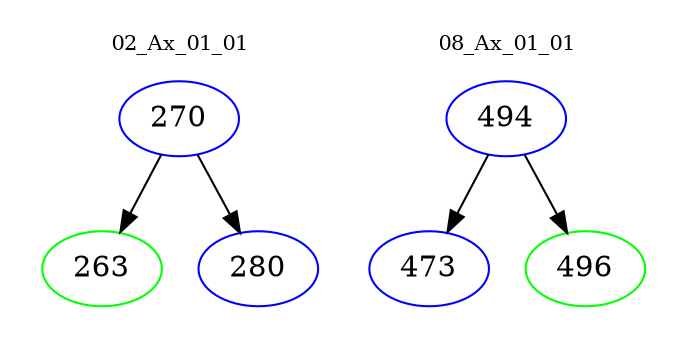digraph{
subgraph cluster_0 {
color = white
label = "02_Ax_01_01";
fontsize=10;
T0_270 [label="270", color="blue"]
T0_270 -> T0_263 [color="black"]
T0_263 [label="263", color="green"]
T0_270 -> T0_280 [color="black"]
T0_280 [label="280", color="blue"]
}
subgraph cluster_1 {
color = white
label = "08_Ax_01_01";
fontsize=10;
T1_494 [label="494", color="blue"]
T1_494 -> T1_473 [color="black"]
T1_473 [label="473", color="blue"]
T1_494 -> T1_496 [color="black"]
T1_496 [label="496", color="green"]
}
}
